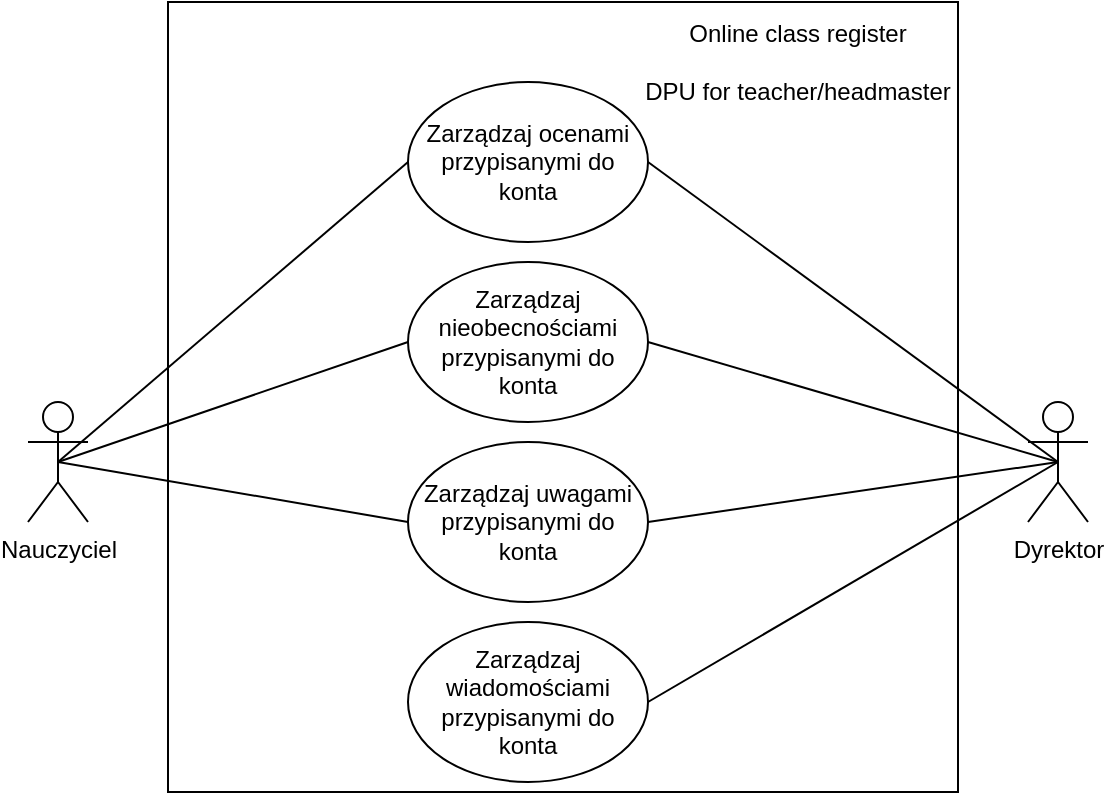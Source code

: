 <mxfile version="13.6.5" type="device"><diagram id="MVQXtUXzkCIqJooIWLso" name="Page-1"><mxGraphModel dx="1422" dy="713" grid="1" gridSize="10" guides="1" tooltips="1" connect="1" arrows="1" fold="1" page="1" pageScale="1" pageWidth="827" pageHeight="1169" math="0" shadow="0"><root><mxCell id="0"/><mxCell id="1" parent="0"/><mxCell id="YjaUv6nd7TcEVX94WU0V-1" value="" style="whiteSpace=wrap;html=1;aspect=fixed;" parent="1" vertex="1"><mxGeometry x="200" y="140" width="395" height="395" as="geometry"/></mxCell><mxCell id="YjaUv6nd7TcEVX94WU0V-2" value="Online class register&lt;br&gt;&lt;br&gt;DPU for teacher/headmaster" style="text;html=1;strokeColor=none;fillColor=none;align=center;verticalAlign=middle;whiteSpace=wrap;rounded=0;" parent="1" vertex="1"><mxGeometry x="435" y="140" width="160" height="60" as="geometry"/></mxCell><mxCell id="iZj0O9VDC26fR5iai3Qu-1" value="Dyrektor" style="shape=umlActor;verticalLabelPosition=bottom;verticalAlign=top;html=1;outlineConnect=0;" vertex="1" parent="1"><mxGeometry x="630" y="340" width="30" height="60" as="geometry"/></mxCell><mxCell id="iZj0O9VDC26fR5iai3Qu-2" value="Nauczyciel" style="shape=umlActor;verticalLabelPosition=bottom;verticalAlign=top;html=1;outlineConnect=0;" vertex="1" parent="1"><mxGeometry x="130" y="340" width="30" height="60" as="geometry"/></mxCell><mxCell id="iZj0O9VDC26fR5iai3Qu-3" value="Zarządzaj wiadomościami przypisanymi do konta" style="ellipse;whiteSpace=wrap;html=1;" vertex="1" parent="1"><mxGeometry x="320" y="450" width="120" height="80" as="geometry"/></mxCell><mxCell id="iZj0O9VDC26fR5iai3Qu-4" value="Zarządzaj uwagami&lt;br&gt;przypisanymi do konta" style="ellipse;whiteSpace=wrap;html=1;" vertex="1" parent="1"><mxGeometry x="320" y="360" width="120" height="80" as="geometry"/></mxCell><mxCell id="iZj0O9VDC26fR5iai3Qu-5" value="&lt;span&gt;Zarządzaj nieobecnościami&lt;/span&gt;&lt;br&gt;&lt;span&gt;przypisanymi do konta&lt;/span&gt;" style="ellipse;whiteSpace=wrap;html=1;" vertex="1" parent="1"><mxGeometry x="320" y="270" width="120" height="80" as="geometry"/></mxCell><mxCell id="iZj0O9VDC26fR5iai3Qu-6" value="&lt;span&gt;Zarządzaj ocenami&lt;/span&gt;&lt;br&gt;&lt;span&gt;przypisanymi do konta&lt;/span&gt;" style="ellipse;whiteSpace=wrap;html=1;" vertex="1" parent="1"><mxGeometry x="320" y="180" width="120" height="80" as="geometry"/></mxCell><mxCell id="iZj0O9VDC26fR5iai3Qu-7" value="" style="endArrow=none;html=1;exitX=1;exitY=0.5;exitDx=0;exitDy=0;entryX=0.5;entryY=0.5;entryDx=0;entryDy=0;entryPerimeter=0;" edge="1" parent="1" source="iZj0O9VDC26fR5iai3Qu-3" target="iZj0O9VDC26fR5iai3Qu-1"><mxGeometry width="50" height="50" relative="1" as="geometry"><mxPoint x="390" y="380" as="sourcePoint"/><mxPoint x="440" y="330" as="targetPoint"/></mxGeometry></mxCell><mxCell id="iZj0O9VDC26fR5iai3Qu-8" value="" style="endArrow=none;html=1;entryX=1;entryY=0.5;entryDx=0;entryDy=0;exitX=0.5;exitY=0.5;exitDx=0;exitDy=0;exitPerimeter=0;" edge="1" parent="1" source="iZj0O9VDC26fR5iai3Qu-1" target="iZj0O9VDC26fR5iai3Qu-4"><mxGeometry width="50" height="50" relative="1" as="geometry"><mxPoint x="390" y="380" as="sourcePoint"/><mxPoint x="440" y="330" as="targetPoint"/></mxGeometry></mxCell><mxCell id="iZj0O9VDC26fR5iai3Qu-10" value="" style="endArrow=none;html=1;entryX=1;entryY=0.5;entryDx=0;entryDy=0;exitX=0.5;exitY=0.5;exitDx=0;exitDy=0;exitPerimeter=0;" edge="1" parent="1" source="iZj0O9VDC26fR5iai3Qu-1" target="iZj0O9VDC26fR5iai3Qu-5"><mxGeometry width="50" height="50" relative="1" as="geometry"><mxPoint x="390" y="380" as="sourcePoint"/><mxPoint x="440" y="330" as="targetPoint"/></mxGeometry></mxCell><mxCell id="iZj0O9VDC26fR5iai3Qu-11" value="" style="endArrow=none;html=1;entryX=1;entryY=0.5;entryDx=0;entryDy=0;exitX=0.5;exitY=0.5;exitDx=0;exitDy=0;exitPerimeter=0;" edge="1" parent="1" source="iZj0O9VDC26fR5iai3Qu-1" target="iZj0O9VDC26fR5iai3Qu-6"><mxGeometry width="50" height="50" relative="1" as="geometry"><mxPoint x="390" y="380" as="sourcePoint"/><mxPoint x="440" y="330" as="targetPoint"/></mxGeometry></mxCell><mxCell id="iZj0O9VDC26fR5iai3Qu-12" value="" style="endArrow=none;html=1;entryX=0;entryY=0.5;entryDx=0;entryDy=0;exitX=0.5;exitY=0.5;exitDx=0;exitDy=0;exitPerimeter=0;" edge="1" parent="1" source="iZj0O9VDC26fR5iai3Qu-2" target="iZj0O9VDC26fR5iai3Qu-4"><mxGeometry width="50" height="50" relative="1" as="geometry"><mxPoint x="390" y="380" as="sourcePoint"/><mxPoint x="440" y="330" as="targetPoint"/></mxGeometry></mxCell><mxCell id="iZj0O9VDC26fR5iai3Qu-13" value="" style="endArrow=none;html=1;entryX=0;entryY=0.5;entryDx=0;entryDy=0;exitX=0.5;exitY=0.5;exitDx=0;exitDy=0;exitPerimeter=0;" edge="1" parent="1" source="iZj0O9VDC26fR5iai3Qu-2" target="iZj0O9VDC26fR5iai3Qu-5"><mxGeometry width="50" height="50" relative="1" as="geometry"><mxPoint x="390" y="380" as="sourcePoint"/><mxPoint x="440" y="330" as="targetPoint"/></mxGeometry></mxCell><mxCell id="iZj0O9VDC26fR5iai3Qu-14" value="" style="endArrow=none;html=1;entryX=0;entryY=0.5;entryDx=0;entryDy=0;exitX=0.5;exitY=0.5;exitDx=0;exitDy=0;exitPerimeter=0;" edge="1" parent="1" source="iZj0O9VDC26fR5iai3Qu-2" target="iZj0O9VDC26fR5iai3Qu-6"><mxGeometry width="50" height="50" relative="1" as="geometry"><mxPoint x="390" y="380" as="sourcePoint"/><mxPoint x="440" y="330" as="targetPoint"/></mxGeometry></mxCell></root></mxGraphModel></diagram></mxfile>